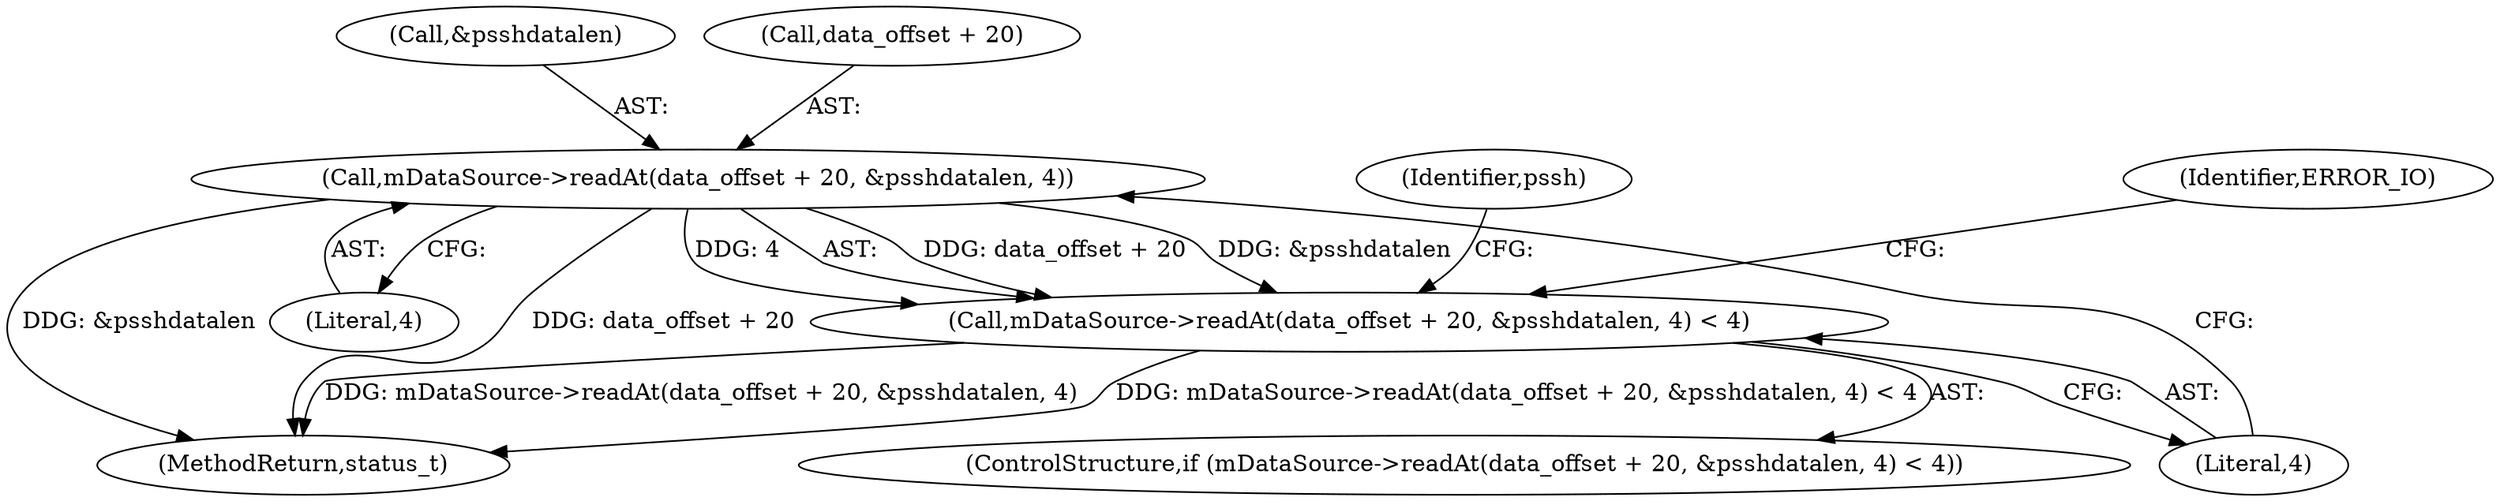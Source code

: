 digraph "0_Android_e7142a0703bc93f75e213e96ebc19000022afed9@API" {
"1001070" [label="(Call,mDataSource->readAt(data_offset + 20, &psshdatalen, 4))"];
"1001069" [label="(Call,mDataSource->readAt(data_offset + 20, &psshdatalen, 4) < 4)"];
"1001074" [label="(Call,&psshdatalen)"];
"1001070" [label="(Call,mDataSource->readAt(data_offset + 20, &psshdatalen, 4))"];
"1001083" [label="(Identifier,pssh)"];
"1001077" [label="(Literal,4)"];
"1001076" [label="(Literal,4)"];
"1001069" [label="(Call,mDataSource->readAt(data_offset + 20, &psshdatalen, 4) < 4)"];
"1001080" [label="(Identifier,ERROR_IO)"];
"1001071" [label="(Call,data_offset + 20)"];
"1003275" [label="(MethodReturn,status_t)"];
"1001068" [label="(ControlStructure,if (mDataSource->readAt(data_offset + 20, &psshdatalen, 4) < 4))"];
"1001070" -> "1001069"  [label="AST: "];
"1001070" -> "1001076"  [label="CFG: "];
"1001071" -> "1001070"  [label="AST: "];
"1001074" -> "1001070"  [label="AST: "];
"1001076" -> "1001070"  [label="AST: "];
"1001077" -> "1001070"  [label="CFG: "];
"1001070" -> "1003275"  [label="DDG: &psshdatalen"];
"1001070" -> "1003275"  [label="DDG: data_offset + 20"];
"1001070" -> "1001069"  [label="DDG: data_offset + 20"];
"1001070" -> "1001069"  [label="DDG: &psshdatalen"];
"1001070" -> "1001069"  [label="DDG: 4"];
"1001069" -> "1001068"  [label="AST: "];
"1001069" -> "1001077"  [label="CFG: "];
"1001077" -> "1001069"  [label="AST: "];
"1001080" -> "1001069"  [label="CFG: "];
"1001083" -> "1001069"  [label="CFG: "];
"1001069" -> "1003275"  [label="DDG: mDataSource->readAt(data_offset + 20, &psshdatalen, 4) < 4"];
"1001069" -> "1003275"  [label="DDG: mDataSource->readAt(data_offset + 20, &psshdatalen, 4)"];
}
